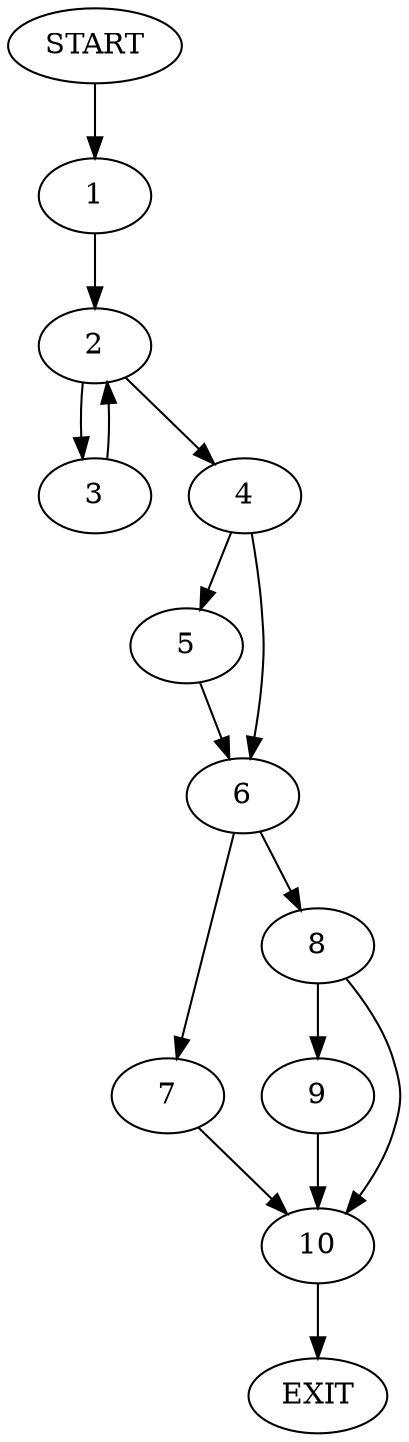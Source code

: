 digraph {
0 [label="START"]
11 [label="EXIT"]
0 -> 1
1 -> 2
2 -> 3
2 -> 4
3 -> 2
4 -> 5
4 -> 6
6 -> 7
6 -> 8
5 -> 6
8 -> 9
8 -> 10
7 -> 10
10 -> 11
9 -> 10
}
